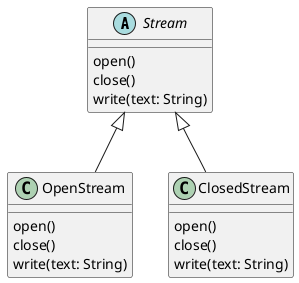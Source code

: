 @startuml
abstract class Stream {
  open()
  close()
  write(text: String)
}

class OpenStream {
  open()
  close()
  write(text: String)
}
class ClosedStream {
  open()
  close()
  write(text: String)
}

Stream <|-- OpenStream
Stream <|-- ClosedStream
@enduml